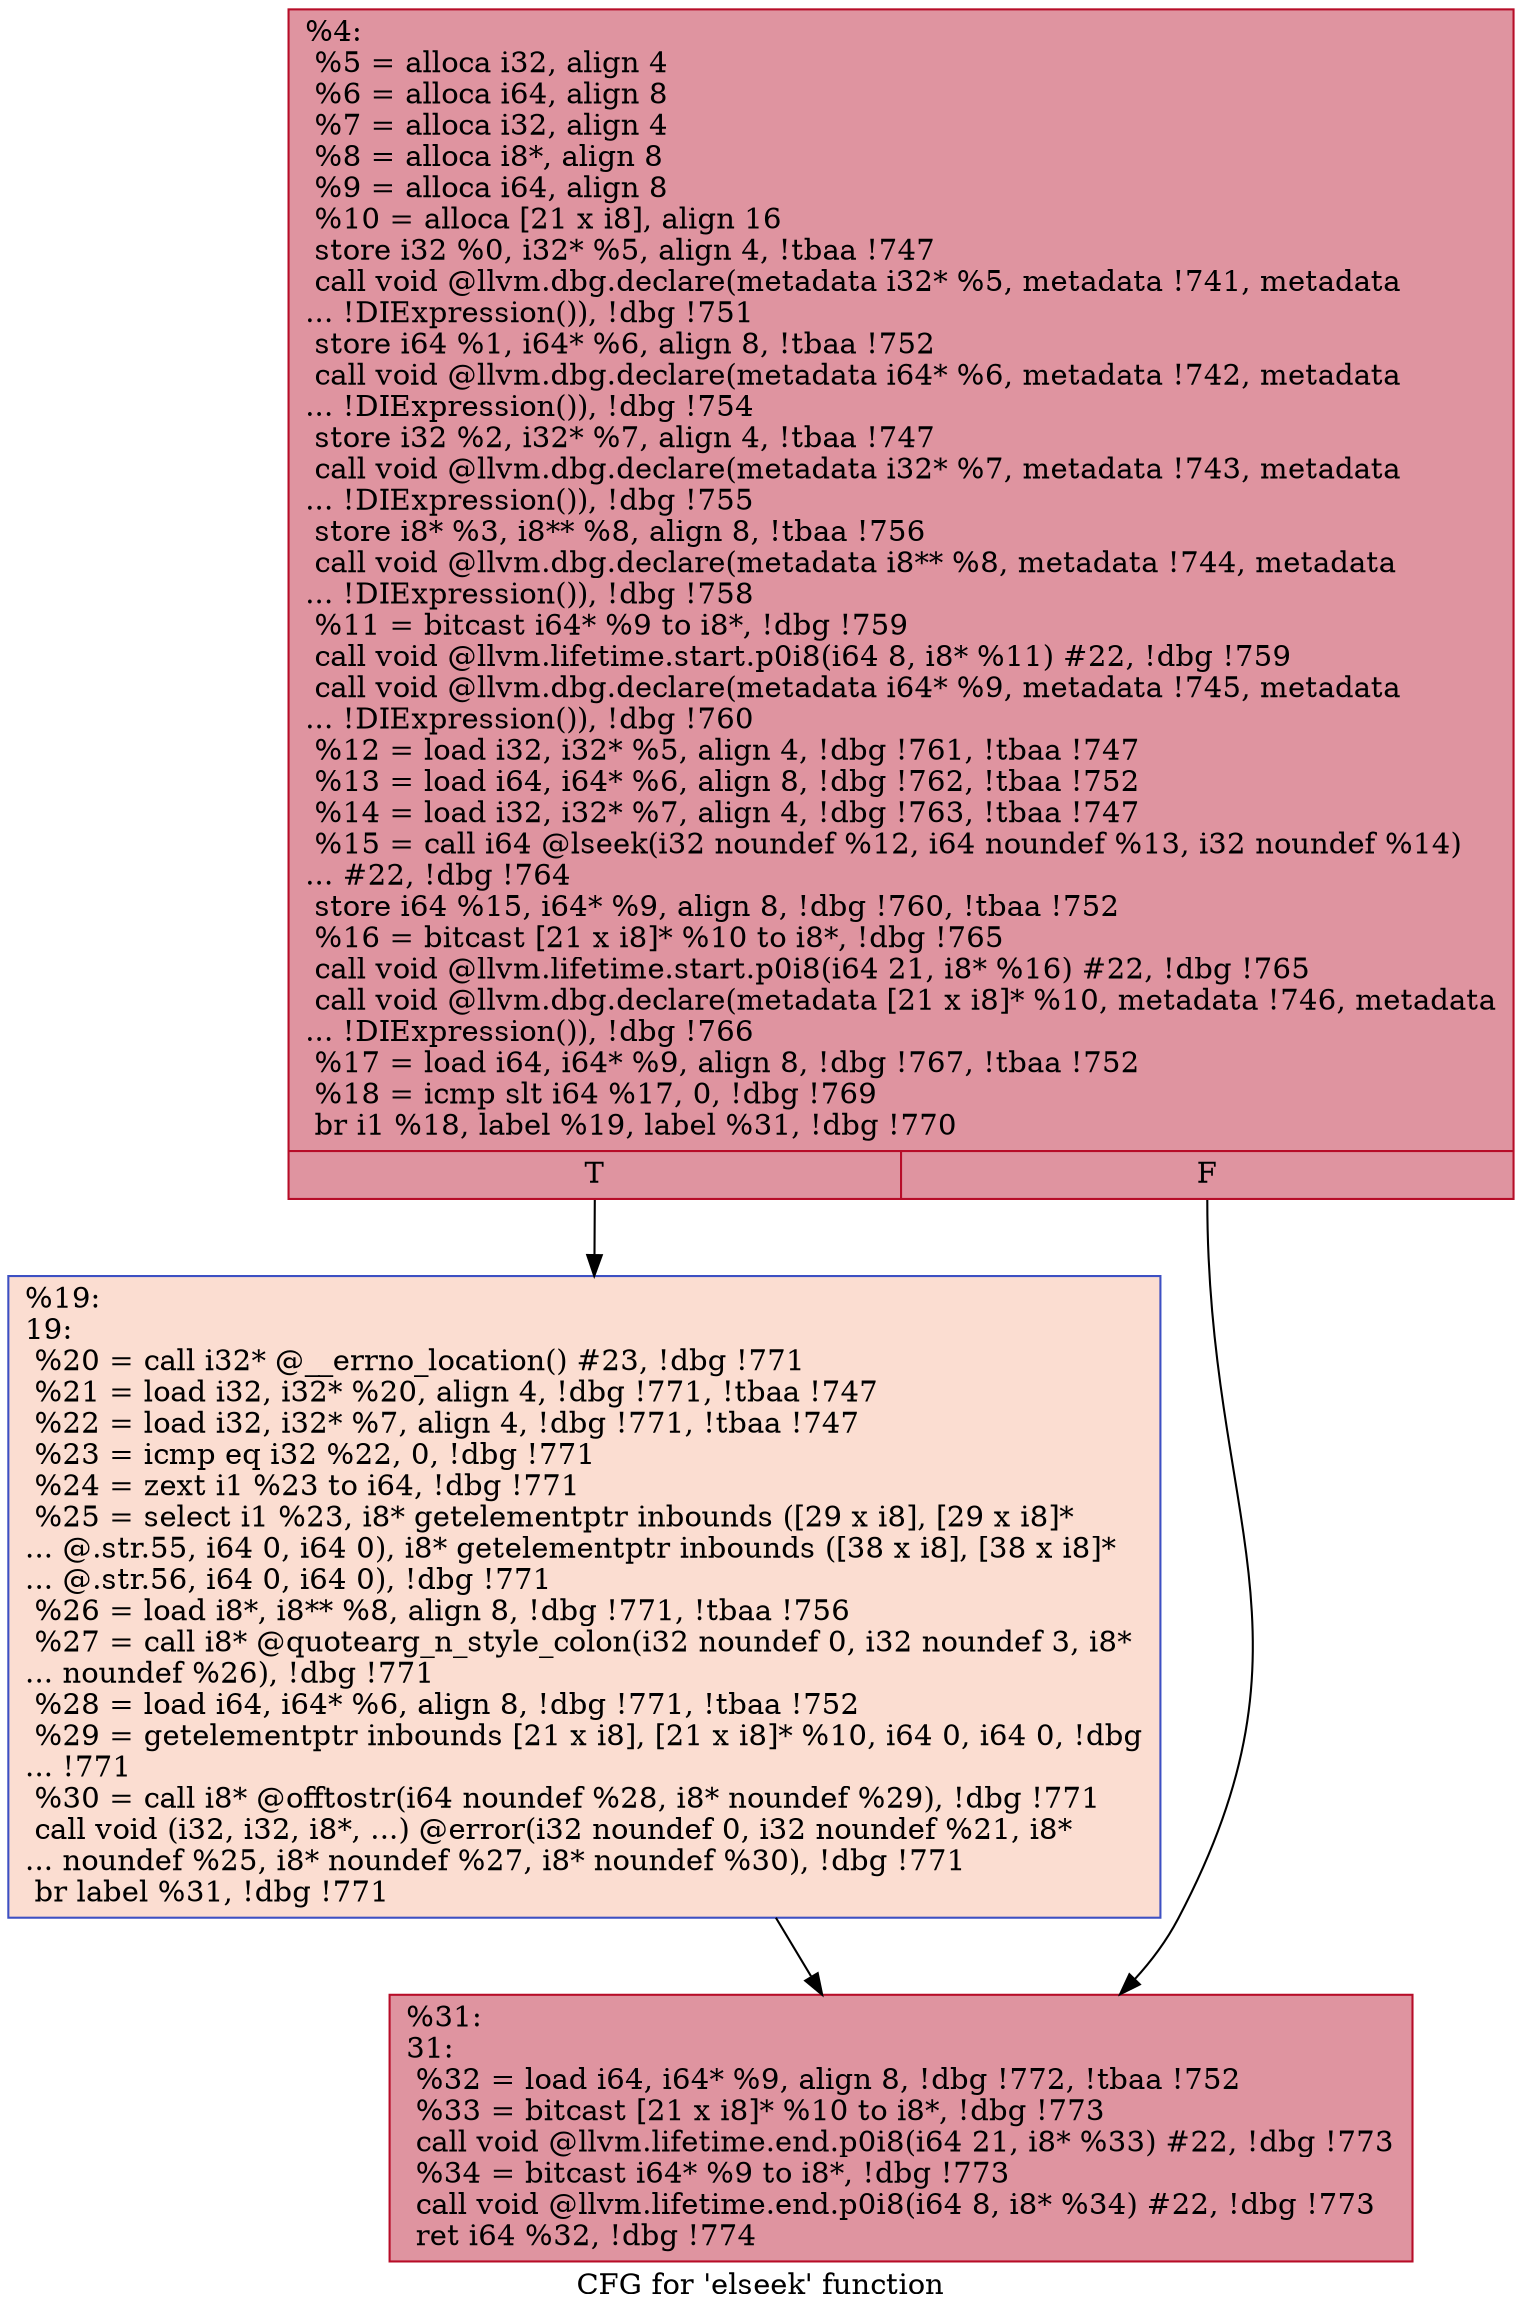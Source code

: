 digraph "CFG for 'elseek' function" {
	label="CFG for 'elseek' function";

	Node0x8be850 [shape=record,color="#b70d28ff", style=filled, fillcolor="#b70d2870",label="{%4:\l  %5 = alloca i32, align 4\l  %6 = alloca i64, align 8\l  %7 = alloca i32, align 4\l  %8 = alloca i8*, align 8\l  %9 = alloca i64, align 8\l  %10 = alloca [21 x i8], align 16\l  store i32 %0, i32* %5, align 4, !tbaa !747\l  call void @llvm.dbg.declare(metadata i32* %5, metadata !741, metadata\l... !DIExpression()), !dbg !751\l  store i64 %1, i64* %6, align 8, !tbaa !752\l  call void @llvm.dbg.declare(metadata i64* %6, metadata !742, metadata\l... !DIExpression()), !dbg !754\l  store i32 %2, i32* %7, align 4, !tbaa !747\l  call void @llvm.dbg.declare(metadata i32* %7, metadata !743, metadata\l... !DIExpression()), !dbg !755\l  store i8* %3, i8** %8, align 8, !tbaa !756\l  call void @llvm.dbg.declare(metadata i8** %8, metadata !744, metadata\l... !DIExpression()), !dbg !758\l  %11 = bitcast i64* %9 to i8*, !dbg !759\l  call void @llvm.lifetime.start.p0i8(i64 8, i8* %11) #22, !dbg !759\l  call void @llvm.dbg.declare(metadata i64* %9, metadata !745, metadata\l... !DIExpression()), !dbg !760\l  %12 = load i32, i32* %5, align 4, !dbg !761, !tbaa !747\l  %13 = load i64, i64* %6, align 8, !dbg !762, !tbaa !752\l  %14 = load i32, i32* %7, align 4, !dbg !763, !tbaa !747\l  %15 = call i64 @lseek(i32 noundef %12, i64 noundef %13, i32 noundef %14)\l... #22, !dbg !764\l  store i64 %15, i64* %9, align 8, !dbg !760, !tbaa !752\l  %16 = bitcast [21 x i8]* %10 to i8*, !dbg !765\l  call void @llvm.lifetime.start.p0i8(i64 21, i8* %16) #22, !dbg !765\l  call void @llvm.dbg.declare(metadata [21 x i8]* %10, metadata !746, metadata\l... !DIExpression()), !dbg !766\l  %17 = load i64, i64* %9, align 8, !dbg !767, !tbaa !752\l  %18 = icmp slt i64 %17, 0, !dbg !769\l  br i1 %18, label %19, label %31, !dbg !770\l|{<s0>T|<s1>F}}"];
	Node0x8be850:s0 -> Node0x8be8a0;
	Node0x8be850:s1 -> Node0x8be8f0;
	Node0x8be8a0 [shape=record,color="#3d50c3ff", style=filled, fillcolor="#f7b39670",label="{%19:\l19:                                               \l  %20 = call i32* @__errno_location() #23, !dbg !771\l  %21 = load i32, i32* %20, align 4, !dbg !771, !tbaa !747\l  %22 = load i32, i32* %7, align 4, !dbg !771, !tbaa !747\l  %23 = icmp eq i32 %22, 0, !dbg !771\l  %24 = zext i1 %23 to i64, !dbg !771\l  %25 = select i1 %23, i8* getelementptr inbounds ([29 x i8], [29 x i8]*\l... @.str.55, i64 0, i64 0), i8* getelementptr inbounds ([38 x i8], [38 x i8]*\l... @.str.56, i64 0, i64 0), !dbg !771\l  %26 = load i8*, i8** %8, align 8, !dbg !771, !tbaa !756\l  %27 = call i8* @quotearg_n_style_colon(i32 noundef 0, i32 noundef 3, i8*\l... noundef %26), !dbg !771\l  %28 = load i64, i64* %6, align 8, !dbg !771, !tbaa !752\l  %29 = getelementptr inbounds [21 x i8], [21 x i8]* %10, i64 0, i64 0, !dbg\l... !771\l  %30 = call i8* @offtostr(i64 noundef %28, i8* noundef %29), !dbg !771\l  call void (i32, i32, i8*, ...) @error(i32 noundef 0, i32 noundef %21, i8*\l... noundef %25, i8* noundef %27, i8* noundef %30), !dbg !771\l  br label %31, !dbg !771\l}"];
	Node0x8be8a0 -> Node0x8be8f0;
	Node0x8be8f0 [shape=record,color="#b70d28ff", style=filled, fillcolor="#b70d2870",label="{%31:\l31:                                               \l  %32 = load i64, i64* %9, align 8, !dbg !772, !tbaa !752\l  %33 = bitcast [21 x i8]* %10 to i8*, !dbg !773\l  call void @llvm.lifetime.end.p0i8(i64 21, i8* %33) #22, !dbg !773\l  %34 = bitcast i64* %9 to i8*, !dbg !773\l  call void @llvm.lifetime.end.p0i8(i64 8, i8* %34) #22, !dbg !773\l  ret i64 %32, !dbg !774\l}"];
}
